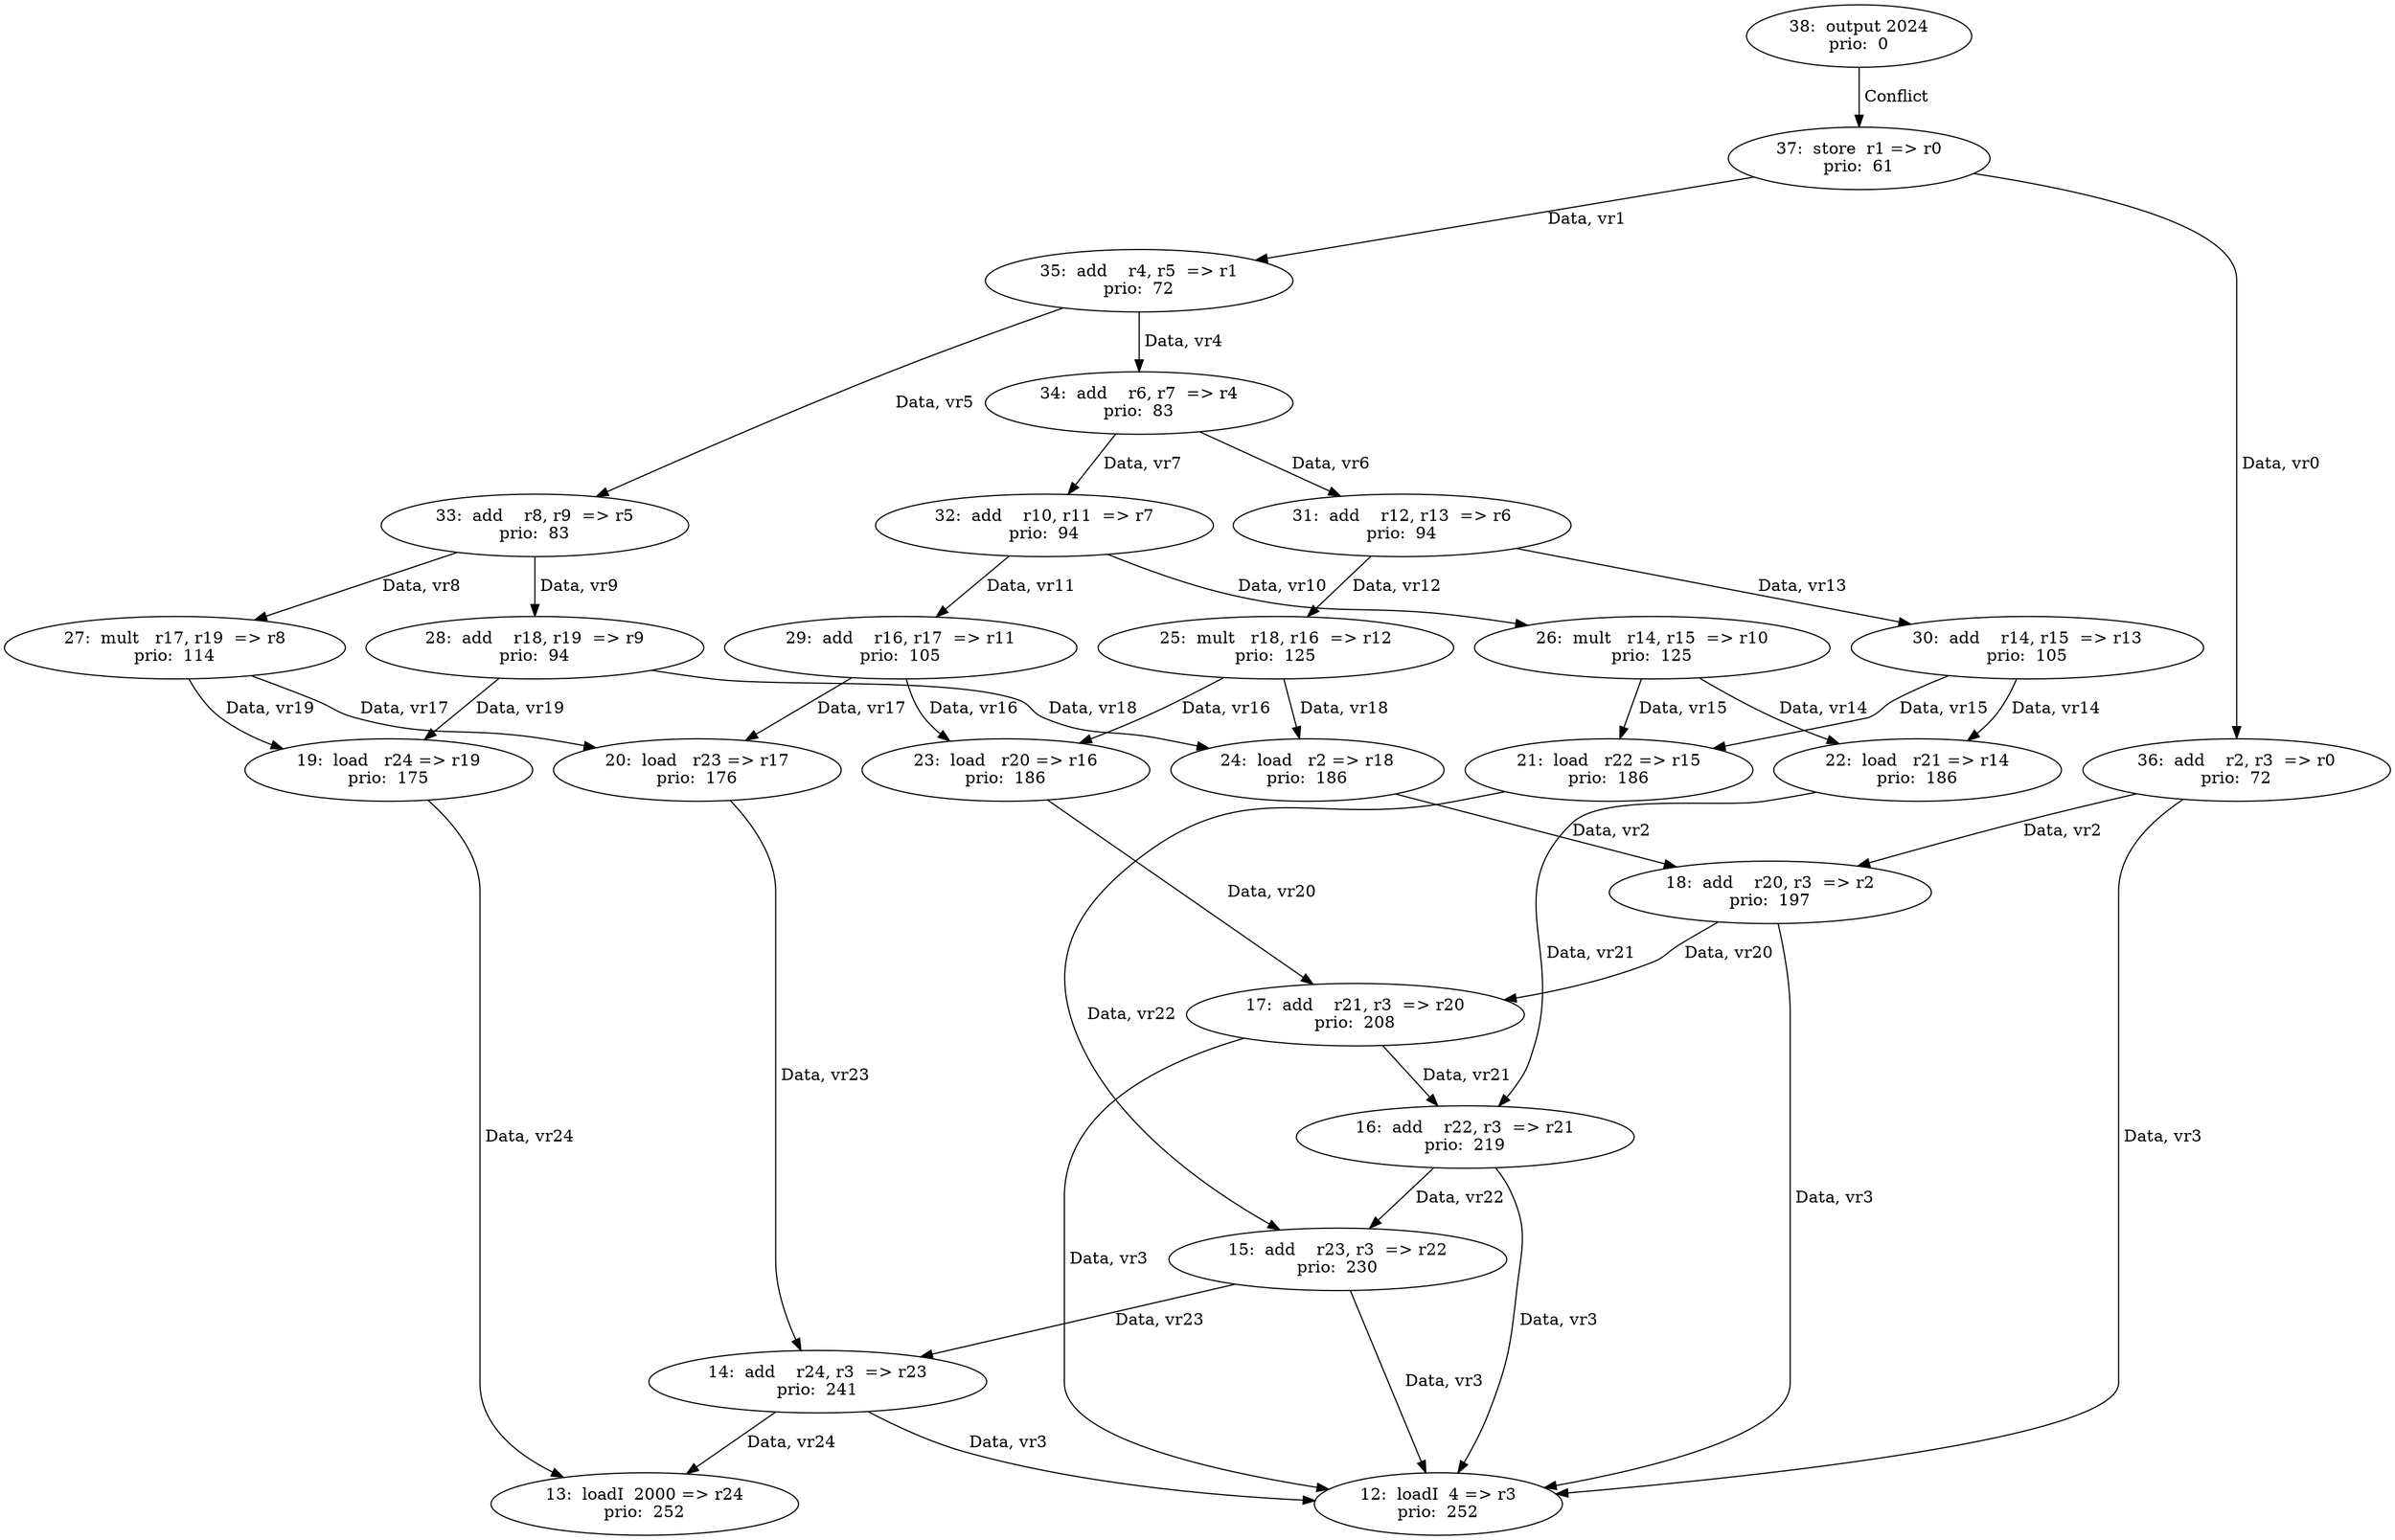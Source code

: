 digraph DG {
  12 [label="12:  loadI  4 => r3
prio:  252"];
  13 [label="13:  loadI  2000 => r24
prio:  252"];
  14 [label="14:  add    r24, r3  => r23
prio:  241"];
  15 [label="15:  add    r23, r3  => r22
prio:  230"];
  16 [label="16:  add    r22, r3  => r21
prio:  219"];
  17 [label="17:  add    r21, r3  => r20
prio:  208"];
  18 [label="18:  add    r20, r3  => r2
prio:  197"];
  19 [label="19:  load   r24 => r19
prio:  175"];
  20 [label="20:  load   r23 => r17
prio:  176"];
  21 [label="21:  load   r22 => r15
prio:  186"];
  22 [label="22:  load   r21 => r14
prio:  186"];
  23 [label="23:  load   r20 => r16
prio:  186"];
  24 [label="24:  load   r2 => r18
prio:  186"];
  25 [label="25:  mult   r18, r16  => r12
prio:  125"];
  26 [label="26:  mult   r14, r15  => r10
prio:  125"];
  27 [label="27:  mult   r17, r19  => r8
prio:  114"];
  28 [label="28:  add    r18, r19  => r9
prio:  94"];
  29 [label="29:  add    r16, r17  => r11
prio:  105"];
  30 [label="30:  add    r14, r15  => r13
prio:  105"];
  31 [label="31:  add    r12, r13  => r6
prio:  94"];
  32 [label="32:  add    r10, r11  => r7
prio:  94"];
  33 [label="33:  add    r8, r9  => r5
prio:  83"];
  34 [label="34:  add    r6, r7  => r4
prio:  83"];
  35 [label="35:  add    r4, r5  => r1
prio:  72"];
  36 [label="36:  add    r2, r3  => r0
prio:  72"];
  37 [label="37:  store  r1 => r0
prio:  61"];
  38 [label="38:  output 2024
prio:  0"];
  14 -> 13 [ label=" Data, vr24"];
  14 -> 12 [ label=" Data, vr3"];
  15 -> 14 [ label=" Data, vr23"];
  15 -> 12 [ label=" Data, vr3"];
  16 -> 15 [ label=" Data, vr22"];
  16 -> 12 [ label=" Data, vr3"];
  17 -> 16 [ label=" Data, vr21"];
  17 -> 12 [ label=" Data, vr3"];
  18 -> 17 [ label=" Data, vr20"];
  18 -> 12 [ label=" Data, vr3"];
  19 -> 13 [ label=" Data, vr24"];
  20 -> 14 [ label=" Data, vr23"];
  21 -> 15 [ label=" Data, vr22"];
  22 -> 16 [ label=" Data, vr21"];
  23 -> 17 [ label=" Data, vr20"];
  24 -> 18 [ label=" Data, vr2"];
  25 -> 24 [ label=" Data, vr18"];
  25 -> 23 [ label=" Data, vr16"];
  26 -> 22 [ label=" Data, vr14"];
  26 -> 21 [ label=" Data, vr15"];
  27 -> 20 [ label=" Data, vr17"];
  27 -> 19 [ label=" Data, vr19"];
  28 -> 24 [ label=" Data, vr18"];
  28 -> 19 [ label=" Data, vr19"];
  29 -> 23 [ label=" Data, vr16"];
  29 -> 20 [ label=" Data, vr17"];
  30 -> 22 [ label=" Data, vr14"];
  30 -> 21 [ label=" Data, vr15"];
  31 -> 25 [ label=" Data, vr12"];
  31 -> 30 [ label=" Data, vr13"];
  32 -> 26 [ label=" Data, vr10"];
  32 -> 29 [ label=" Data, vr11"];
  33 -> 27 [ label=" Data, vr8"];
  33 -> 28 [ label=" Data, vr9"];
  34 -> 31 [ label=" Data, vr6"];
  34 -> 32 [ label=" Data, vr7"];
  35 -> 34 [ label=" Data, vr4"];
  35 -> 33 [ label=" Data, vr5"];
  36 -> 18 [ label=" Data, vr2"];
  36 -> 12 [ label=" Data, vr3"];
  37 -> 35 [ label=" Data, vr1"];
  37 -> 36 [ label=" Data, vr0"];
  38 -> 37 [ label=" Conflict "];
}
